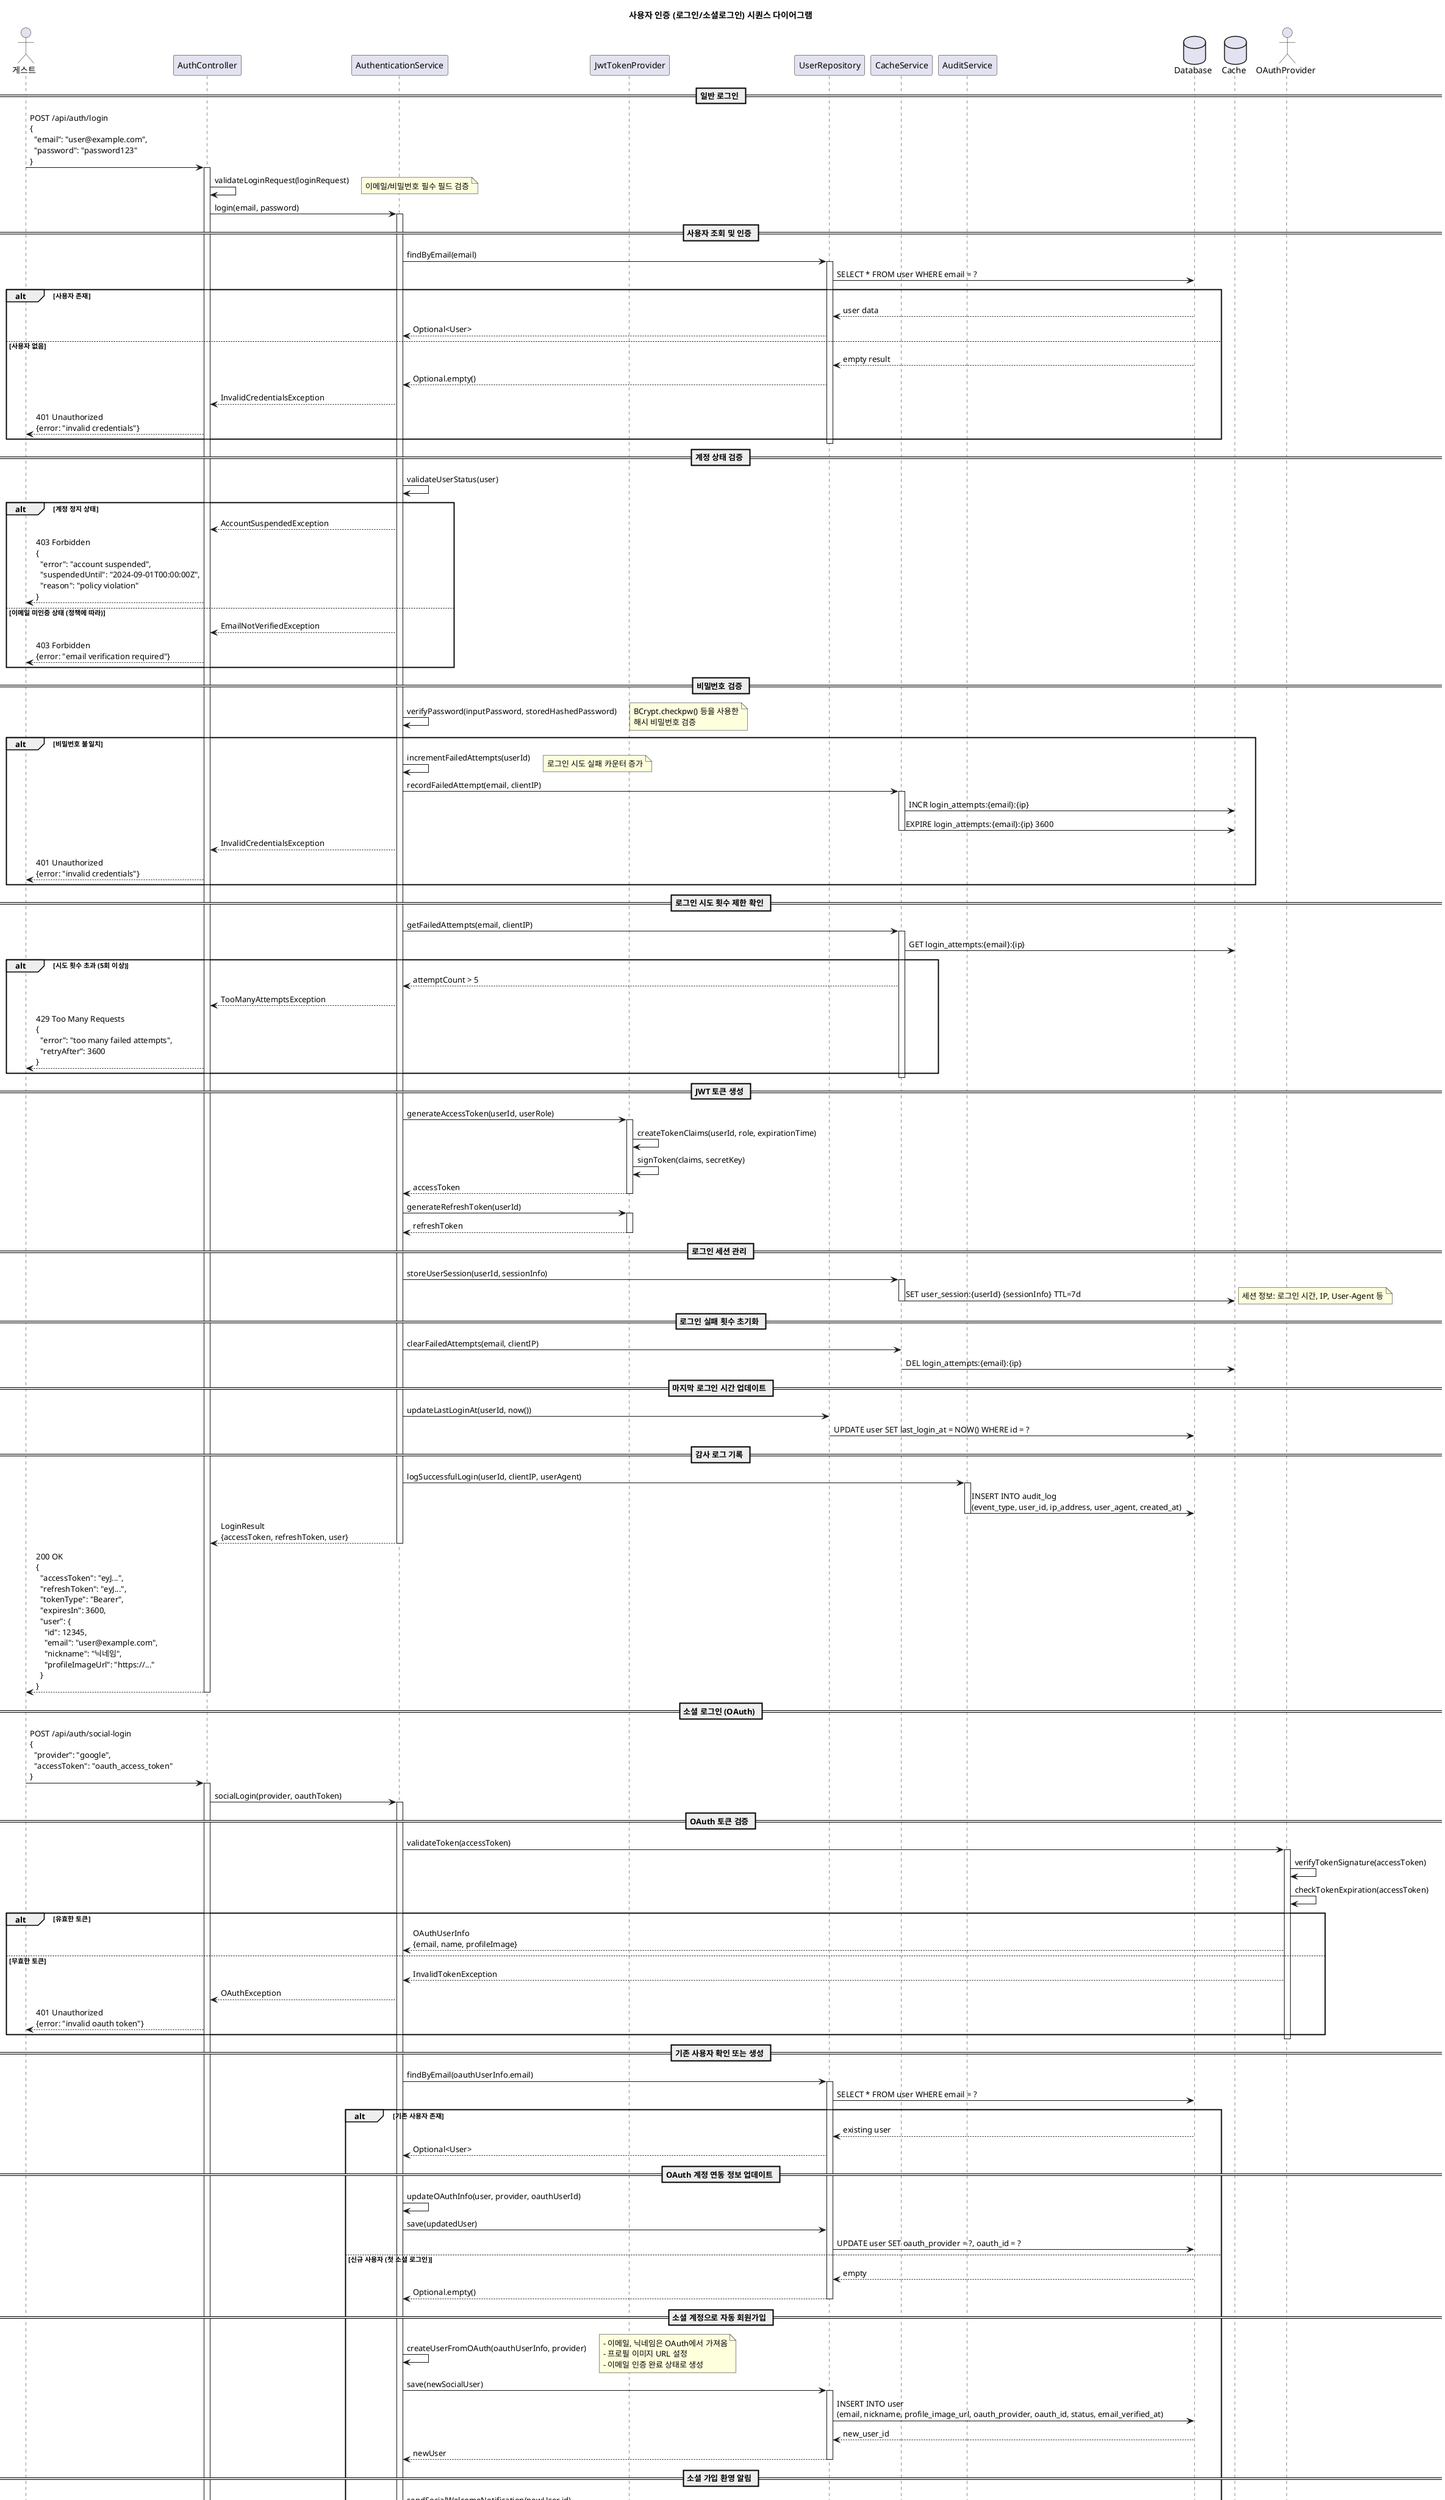 @startuml
title 사용자 인증 (로그인/소셜로그인) 시퀀스 다이어그램

actor "게스트" as Guest
participant "AuthController" as Controller
participant "AuthenticationService" as AuthService
participant "JwtTokenProvider" as JwtProvider
participant "UserRepository" as UserRepo
participant "CacheService" as CacheService
participant "AuditService" as AuditService
database "Database" as DB
database "Cache" as Cache
actor "OAuthProvider" as OAuthProvider

== 일반 로그인 ==
Guest -> Controller: POST /api/auth/login\n{\n  "email": "user@example.com",\n  "password": "password123"\n}
activate Controller

Controller -> Controller: validateLoginRequest(loginRequest)
note right: 이메일/비밀번호 필수 필드 검증

Controller -> AuthService: login(email, password)
activate AuthService

== 사용자 조회 및 인증 ==
AuthService -> UserRepo: findByEmail(email)
activate UserRepo
UserRepo -> DB: SELECT * FROM user WHERE email = ?
alt 사용자 존재
    DB --> UserRepo: user data
    UserRepo --> AuthService: Optional<User>
else 사용자 없음
    DB --> UserRepo: empty result
    UserRepo --> AuthService: Optional.empty()
    AuthService --> Controller: InvalidCredentialsException
    Controller --> Guest: 401 Unauthorized\n{error: "invalid credentials"}
end
deactivate UserRepo

== 계정 상태 검증 ==
AuthService -> AuthService: validateUserStatus(user)
alt 계정 정지 상태
    AuthService --> Controller: AccountSuspendedException
    Controller --> Guest: 403 Forbidden\n{\n  "error": "account suspended",\n  "suspendedUntil": "2024-09-01T00:00:00Z",\n  "reason": "policy violation"\n}
else 이메일 미인증 상태 (정책에 따라)
    AuthService --> Controller: EmailNotVerifiedException
    Controller --> Guest: 403 Forbidden\n{error: "email verification required"}
end

== 비밀번호 검증 ==
AuthService -> AuthService: verifyPassword(inputPassword, storedHashedPassword)
note right: BCrypt.checkpw() 등을 사용한\n해시 비밀번호 검증

alt 비밀번호 불일치
    AuthService -> AuthService: incrementFailedAttempts(userId)
    note right: 로그인 시도 실패 카운터 증가

    AuthService -> CacheService: recordFailedAttempt(email, clientIP)
    activate CacheService
    CacheService -> Cache: INCR login_attempts:{email}:{ip}
    CacheService -> Cache: EXPIRE login_attempts:{email}:{ip} 3600
    deactivate CacheService

    AuthService --> Controller: InvalidCredentialsException
    Controller --> Guest: 401 Unauthorized\n{error: "invalid credentials"}
end

== 로그인 시도 횟수 제한 확인 ==
AuthService -> CacheService: getFailedAttempts(email, clientIP)
activate CacheService
CacheService -> Cache: GET login_attempts:{email}:{ip}
alt 시도 횟수 초과 (5회 이상)
    CacheService --> AuthService: attemptCount > 5
    AuthService --> Controller: TooManyAttemptsException
    Controller --> Guest: 429 Too Many Requests\n{\n  "error": "too many failed attempts",\n  "retryAfter": 3600\n}
end
deactivate CacheService

== JWT 토큰 생성 ==
AuthService -> JwtProvider: generateAccessToken(userId, userRole)
activate JwtProvider
JwtProvider -> JwtProvider: createTokenClaims(userId, role, expirationTime)
JwtProvider -> JwtProvider: signToken(claims, secretKey)
JwtProvider --> AuthService: accessToken
deactivate JwtProvider

AuthService -> JwtProvider: generateRefreshToken(userId)
activate JwtProvider
JwtProvider --> AuthService: refreshToken
deactivate JwtProvider

== 로그인 세션 관리 ==
AuthService -> CacheService: storeUserSession(userId, sessionInfo)
activate CacheService
CacheService -> Cache: SET user_session:{userId} {sessionInfo} TTL=7d
note right: 세션 정보: 로그인 시간, IP, User-Agent 등
deactivate CacheService

== 로그인 실패 횟수 초기화 ==
AuthService -> CacheService: clearFailedAttempts(email, clientIP)
CacheService -> Cache: DEL login_attempts:{email}:{ip}

== 마지막 로그인 시간 업데이트 ==
AuthService -> UserRepo: updateLastLoginAt(userId, now())
UserRepo -> DB: UPDATE user SET last_login_at = NOW() WHERE id = ?

== 감사 로그 기록 ==
AuthService -> AuditService: logSuccessfulLogin(userId, clientIP, userAgent)
activate AuditService
AuditService -> DB: INSERT INTO audit_log\n(event_type, user_id, ip_address, user_agent, created_at)
deactivate AuditService

AuthService --> Controller: LoginResult\n{accessToken, refreshToken, user}
deactivate AuthService

Controller --> Guest: 200 OK\n{\n  "accessToken": "eyJ...",\n  "refreshToken": "eyJ...",\n  "tokenType": "Bearer",\n  "expiresIn": 3600,\n  "user": {\n    "id": 12345,\n    "email": "user@example.com",\n    "nickname": "닉네임",\n    "profileImageUrl": "https://..."\n  }\n}
deactivate Controller

== 소셜 로그인 (OAuth) ==
Guest -> Controller: POST /api/auth/social-login\n{\n  "provider": "google",\n  "accessToken": "oauth_access_token"\n}
activate Controller

Controller -> AuthService: socialLogin(provider, oauthToken)
activate AuthService

== OAuth 토큰 검증 ==
AuthService -> OAuthProvider: validateToken(accessToken)
activate OAuthProvider
OAuthProvider -> OAuthProvider: verifyTokenSignature(accessToken)
OAuthProvider -> OAuthProvider: checkTokenExpiration(accessToken)
alt 유효한 토큰
    OAuthProvider --> AuthService: OAuthUserInfo\n{email, name, profileImage}
else 무효한 토큰
    OAuthProvider --> AuthService: InvalidTokenException
    AuthService --> Controller: OAuthException
    Controller --> Guest: 401 Unauthorized\n{error: "invalid oauth token"}
end
deactivate OAuthProvider

== 기존 사용자 확인 또는 생성 ==
AuthService -> UserRepo: findByEmail(oauthUserInfo.email)
activate UserRepo
UserRepo -> DB: SELECT * FROM user WHERE email = ?
alt 기존 사용자 존재
    DB --> UserRepo: existing user
    UserRepo --> AuthService: Optional<User>

    == OAuth 계정 연동 정보 업데이트 ==
    AuthService -> AuthService: updateOAuthInfo(user, provider, oauthUserId)
    AuthService -> UserRepo: save(updatedUser)
    UserRepo -> DB: UPDATE user SET oauth_provider = ?, oauth_id = ?

else 신규 사용자 (첫 소셜 로그인)
    DB --> UserRepo: empty
    UserRepo --> AuthService: Optional.empty()
    deactivate UserRepo

    == 소셜 계정으로 자동 회원가입 ==
    AuthService -> AuthService: createUserFromOAuth(oauthUserInfo, provider)
    note right: - 이메일, 닉네임은 OAuth에서 가져옴\n- 프로필 이미지 URL 설정\n- 이메일 인증 완료 상태로 생성

    AuthService -> UserRepo: save(newSocialUser)
    activate UserRepo
    UserRepo -> DB: INSERT INTO user\n(email, nickname, profile_image_url, oauth_provider, oauth_id, status, email_verified_at)
    DB --> UserRepo: new_user_id
    UserRepo --> AuthService: newUser
    deactivate UserRepo

    == 소셜 가입 환영 알림 ==
    AuthService -> AuthService: sendSocialWelcomeNotification(newUser.id)
end

== JWT 토큰 생성 (소셜 로그인) ==
AuthService -> JwtProvider: generateAccessToken(user.id, user.role)
JwtProvider --> AuthService: accessToken

AuthService -> JwtProvider: generateRefreshToken(user.id)
JwtProvider --> AuthService: refreshToken

== 세션 및 로그 처리 ==
AuthService -> CacheService: storeUserSession(user.id, sessionInfo)
CacheService -> Cache: SET user_session:{userId} {sessionInfo}

AuthService -> AuditService: logSocialLogin(user.id, provider, clientIP)
AuditService -> DB: INSERT INTO audit_log

AuthService --> Controller: SocialLoginResult\n{accessToken, refreshToken, user, isNewUser}
deactivate AuthService

Controller --> Guest: 200 OK\n{\n  "accessToken": "eyJ...",\n  "refreshToken": "eyJ...",\n  "user": {...},\n  "isNewUser": true\n}
deactivate Controller

== 토큰 갱신 ==
Guest -> Controller: POST /api/auth/refresh\n{\n  "refreshToken": "eyJ..."\n}
activate Controller

Controller -> AuthService: refreshToken(refreshToken)
activate AuthService

AuthService -> JwtProvider: validateRefreshToken(refreshToken)
activate JwtProvider
alt 유효한 리프레시 토큰
    JwtProvider -> JwtProvider: verifyTokenSignature(refreshToken)
    JwtProvider -> JwtProvider: extractUserId(refreshToken)
    JwtProvider --> AuthService: userId
else 무효한 리프레시 토큰
    JwtProvider --> AuthService: InvalidTokenException
    AuthService --> Controller: InvalidTokenException
    Controller --> Guest: 401 Unauthorized\n{error: "invalid refresh token"}
end
deactivate JwtProvider

AuthService -> CacheService: validateUserSession(userId)
activate CacheService
CacheService -> Cache: GET user_session:{userId}
alt 세션 존재
    CacheService --> AuthService: sessionInfo
else 세션 없음 (로그아웃됨)
    CacheService --> AuthService: null
    AuthService --> Controller: SessionExpiredException
    Controller --> Guest: 401 Unauthorized\n{error: "session expired"}
end
deactivate CacheService

== 새 액세스 토큰 발급 ==
AuthService -> JwtProvider: generateAccessToken(userId, userRole)
JwtProvider --> AuthService: newAccessToken

AuthService --> Controller: RefreshResult{newAccessToken}
deactivate AuthService

Controller --> Guest: 200 OK\n{\n  "accessToken": "eyJ...",\n  "tokenType": "Bearer",\n  "expiresIn": 3600\n}
deactivate Controller

== 로그아웃 ==
Guest -> Controller: POST /api/auth/logout
activate Controller

Controller -> AuthService: logout(userId)
activate AuthService

== 세션 무효화 ==
AuthService -> CacheService: invalidateUserSession(userId)
activate CacheService
CacheService -> Cache: DEL user_session:{userId}
deactivate CacheService

== 리프레시 토큰 블랙리스트 등록 ==
AuthService -> CacheService: blacklistToken(refreshToken)
CacheService -> Cache: SET blacklisted_token:{tokenId} true TTL=7d

AuthService -> AuditService: logLogout(userId, clientIP)
AuditService -> DB: INSERT INTO audit_log

AuthService --> Controller: logout success
deactivate AuthService

Controller --> Guest: 200 OK\n{message: "logged out successfully"}
deactivate Controller

== 예외 처리 ==
alt 잘못된 자격 증명
    AuthService --> Controller: InvalidCredentialsException
    Controller --> Guest: 401 Unauthorized\n{error: "invalid credentials"}
else 계정 정지
    AuthService --> Controller: AccountSuspendedException
    Controller --> Guest: 403 Forbidden\n{error: "account suspended"}
else 로그인 시도 횟수 초과
    AuthService --> Controller: TooManyAttemptsException
    Controller --> Guest: 429 Too Many Requests\n{error: "too many attempts"}
else OAuth 토큰 오류
    OAuthProvider --> AuthService: OAuthException
    AuthService --> Controller: OAuthException
    Controller --> Guest: 401 Unauthorized\n{error: "oauth authentication failed"}
end

@enduml
